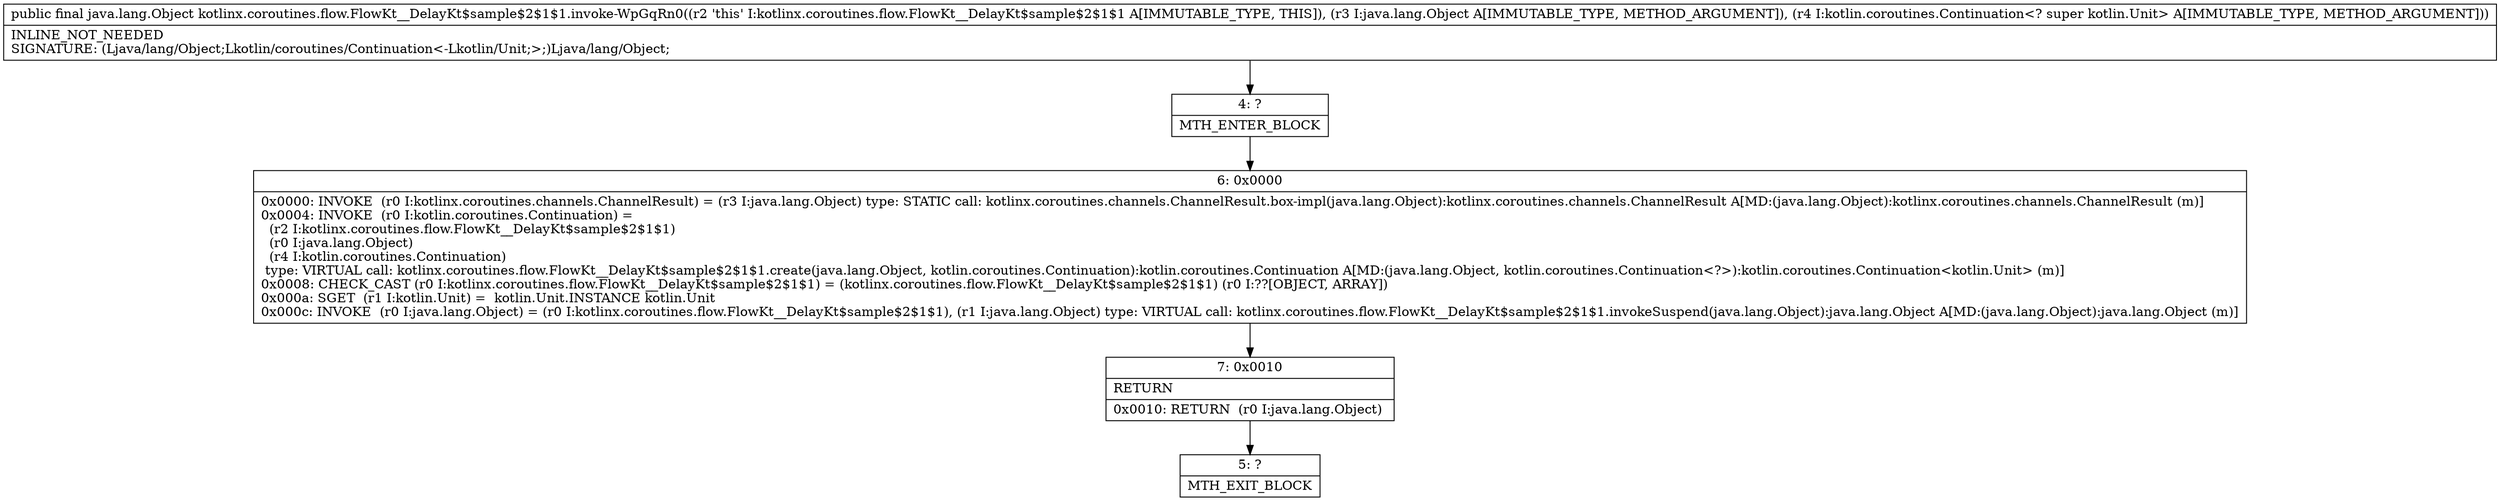 digraph "CFG forkotlinx.coroutines.flow.FlowKt__DelayKt$sample$2$1$1.invoke\-WpGqRn0(Ljava\/lang\/Object;Lkotlin\/coroutines\/Continuation;)Ljava\/lang\/Object;" {
Node_4 [shape=record,label="{4\:\ ?|MTH_ENTER_BLOCK\l}"];
Node_6 [shape=record,label="{6\:\ 0x0000|0x0000: INVOKE  (r0 I:kotlinx.coroutines.channels.ChannelResult) = (r3 I:java.lang.Object) type: STATIC call: kotlinx.coroutines.channels.ChannelResult.box\-impl(java.lang.Object):kotlinx.coroutines.channels.ChannelResult A[MD:(java.lang.Object):kotlinx.coroutines.channels.ChannelResult (m)]\l0x0004: INVOKE  (r0 I:kotlin.coroutines.Continuation) = \l  (r2 I:kotlinx.coroutines.flow.FlowKt__DelayKt$sample$2$1$1)\l  (r0 I:java.lang.Object)\l  (r4 I:kotlin.coroutines.Continuation)\l type: VIRTUAL call: kotlinx.coroutines.flow.FlowKt__DelayKt$sample$2$1$1.create(java.lang.Object, kotlin.coroutines.Continuation):kotlin.coroutines.Continuation A[MD:(java.lang.Object, kotlin.coroutines.Continuation\<?\>):kotlin.coroutines.Continuation\<kotlin.Unit\> (m)]\l0x0008: CHECK_CAST (r0 I:kotlinx.coroutines.flow.FlowKt__DelayKt$sample$2$1$1) = (kotlinx.coroutines.flow.FlowKt__DelayKt$sample$2$1$1) (r0 I:??[OBJECT, ARRAY]) \l0x000a: SGET  (r1 I:kotlin.Unit) =  kotlin.Unit.INSTANCE kotlin.Unit \l0x000c: INVOKE  (r0 I:java.lang.Object) = (r0 I:kotlinx.coroutines.flow.FlowKt__DelayKt$sample$2$1$1), (r1 I:java.lang.Object) type: VIRTUAL call: kotlinx.coroutines.flow.FlowKt__DelayKt$sample$2$1$1.invokeSuspend(java.lang.Object):java.lang.Object A[MD:(java.lang.Object):java.lang.Object (m)]\l}"];
Node_7 [shape=record,label="{7\:\ 0x0010|RETURN\l|0x0010: RETURN  (r0 I:java.lang.Object) \l}"];
Node_5 [shape=record,label="{5\:\ ?|MTH_EXIT_BLOCK\l}"];
MethodNode[shape=record,label="{public final java.lang.Object kotlinx.coroutines.flow.FlowKt__DelayKt$sample$2$1$1.invoke\-WpGqRn0((r2 'this' I:kotlinx.coroutines.flow.FlowKt__DelayKt$sample$2$1$1 A[IMMUTABLE_TYPE, THIS]), (r3 I:java.lang.Object A[IMMUTABLE_TYPE, METHOD_ARGUMENT]), (r4 I:kotlin.coroutines.Continuation\<? super kotlin.Unit\> A[IMMUTABLE_TYPE, METHOD_ARGUMENT]))  | INLINE_NOT_NEEDED\lSIGNATURE: (Ljava\/lang\/Object;Lkotlin\/coroutines\/Continuation\<\-Lkotlin\/Unit;\>;)Ljava\/lang\/Object;\l}"];
MethodNode -> Node_4;Node_4 -> Node_6;
Node_6 -> Node_7;
Node_7 -> Node_5;
}

